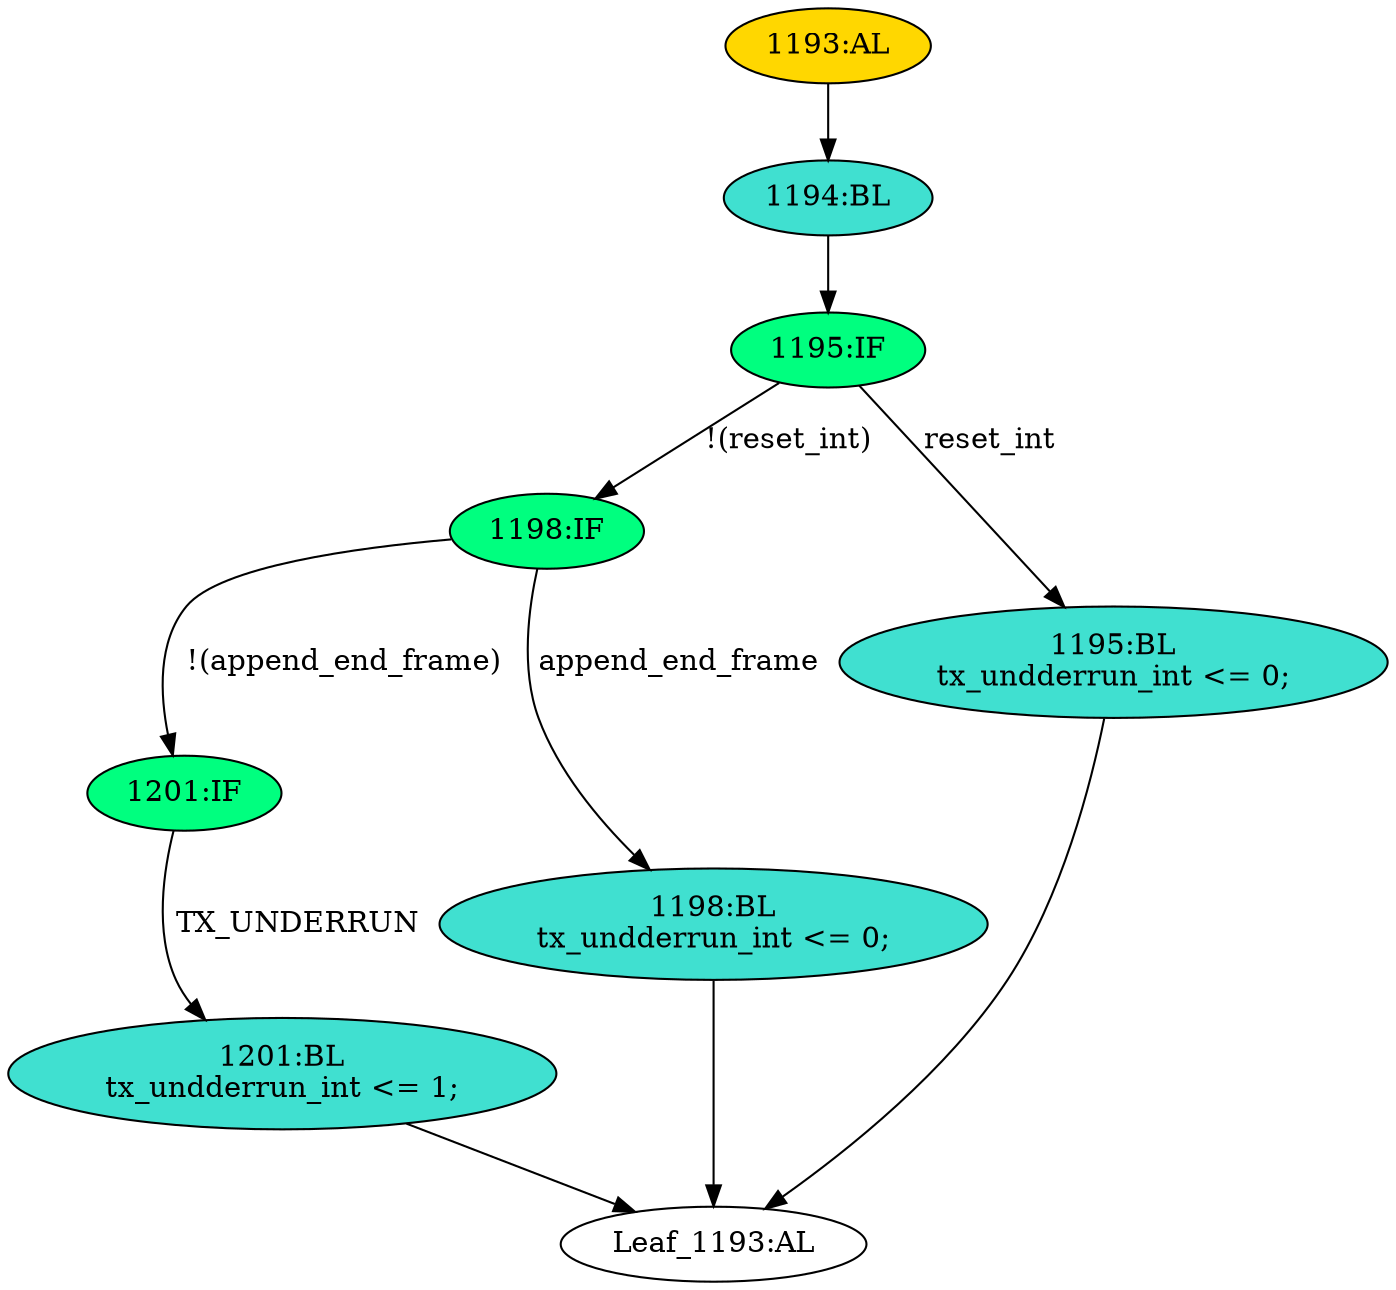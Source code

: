 strict digraph "" {
	node [label="\N"];
	"1198:IF"	 [ast="<pyverilog.vparser.ast.IfStatement object at 0x7f2e12fb0610>",
		fillcolor=springgreen,
		label="1198:IF",
		statements="[]",
		style=filled,
		typ=IfStatement];
	"1201:IF"	 [ast="<pyverilog.vparser.ast.IfStatement object at 0x7f2e12fb0650>",
		fillcolor=springgreen,
		label="1201:IF",
		statements="[]",
		style=filled,
		typ=IfStatement];
	"1198:IF" -> "1201:IF"	 [cond="['append_end_frame']",
		label="!(append_end_frame)",
		lineno=1198];
	"1198:BL"	 [ast="<pyverilog.vparser.ast.Block object at 0x7f2e12fb0890>",
		fillcolor=turquoise,
		label="1198:BL
tx_undderrun_int <= 0;",
		statements="[<pyverilog.vparser.ast.NonblockingSubstitution object at 0x7f2e12fb08d0>]",
		style=filled,
		typ=Block];
	"1198:IF" -> "1198:BL"	 [cond="['append_end_frame']",
		label=append_end_frame,
		lineno=1198];
	"1201:BL"	 [ast="<pyverilog.vparser.ast.Block object at 0x7f2e12fb0690>",
		fillcolor=turquoise,
		label="1201:BL
tx_undderrun_int <= 1;",
		statements="[<pyverilog.vparser.ast.NonblockingSubstitution object at 0x7f2e12fb06d0>]",
		style=filled,
		typ=Block];
	"Leaf_1193:AL"	 [def_var="['tx_undderrun_int']",
		label="Leaf_1193:AL"];
	"1201:BL" -> "Leaf_1193:AL"	 [cond="[]",
		lineno=None];
	"1194:BL"	 [ast="<pyverilog.vparser.ast.Block object at 0x7f2e12fb0c90>",
		fillcolor=turquoise,
		label="1194:BL",
		statements="[]",
		style=filled,
		typ=Block];
	"1195:IF"	 [ast="<pyverilog.vparser.ast.IfStatement object at 0x7f2e12fb0cd0>",
		fillcolor=springgreen,
		label="1195:IF",
		statements="[]",
		style=filled,
		typ=IfStatement];
	"1194:BL" -> "1195:IF"	 [cond="[]",
		lineno=None];
	"1195:IF" -> "1198:IF"	 [cond="['reset_int']",
		label="!(reset_int)",
		lineno=1195];
	"1195:BL"	 [ast="<pyverilog.vparser.ast.Block object at 0x7f2e12fb0c50>",
		fillcolor=turquoise,
		label="1195:BL
tx_undderrun_int <= 0;",
		statements="[<pyverilog.vparser.ast.NonblockingSubstitution object at 0x7f2e12fb0ad0>]",
		style=filled,
		typ=Block];
	"1195:IF" -> "1195:BL"	 [cond="['reset_int']",
		label=reset_int,
		lineno=1195];
	"1195:BL" -> "Leaf_1193:AL"	 [cond="[]",
		lineno=None];
	"1201:IF" -> "1201:BL"	 [cond="['TX_UNDERRUN']",
		label=TX_UNDERRUN,
		lineno=1201];
	"1193:AL"	 [ast="<pyverilog.vparser.ast.Always object at 0x7f2e12fb0d50>",
		clk_sens=True,
		fillcolor=gold,
		label="1193:AL",
		sens="['TX_CLK']",
		statements="[]",
		style=filled,
		typ=Always,
		use_var="['TX_UNDERRUN', 'reset_int', 'append_end_frame']"];
	"1193:AL" -> "1194:BL"	 [cond="[]",
		lineno=None];
	"1198:BL" -> "Leaf_1193:AL"	 [cond="[]",
		lineno=None];
}
